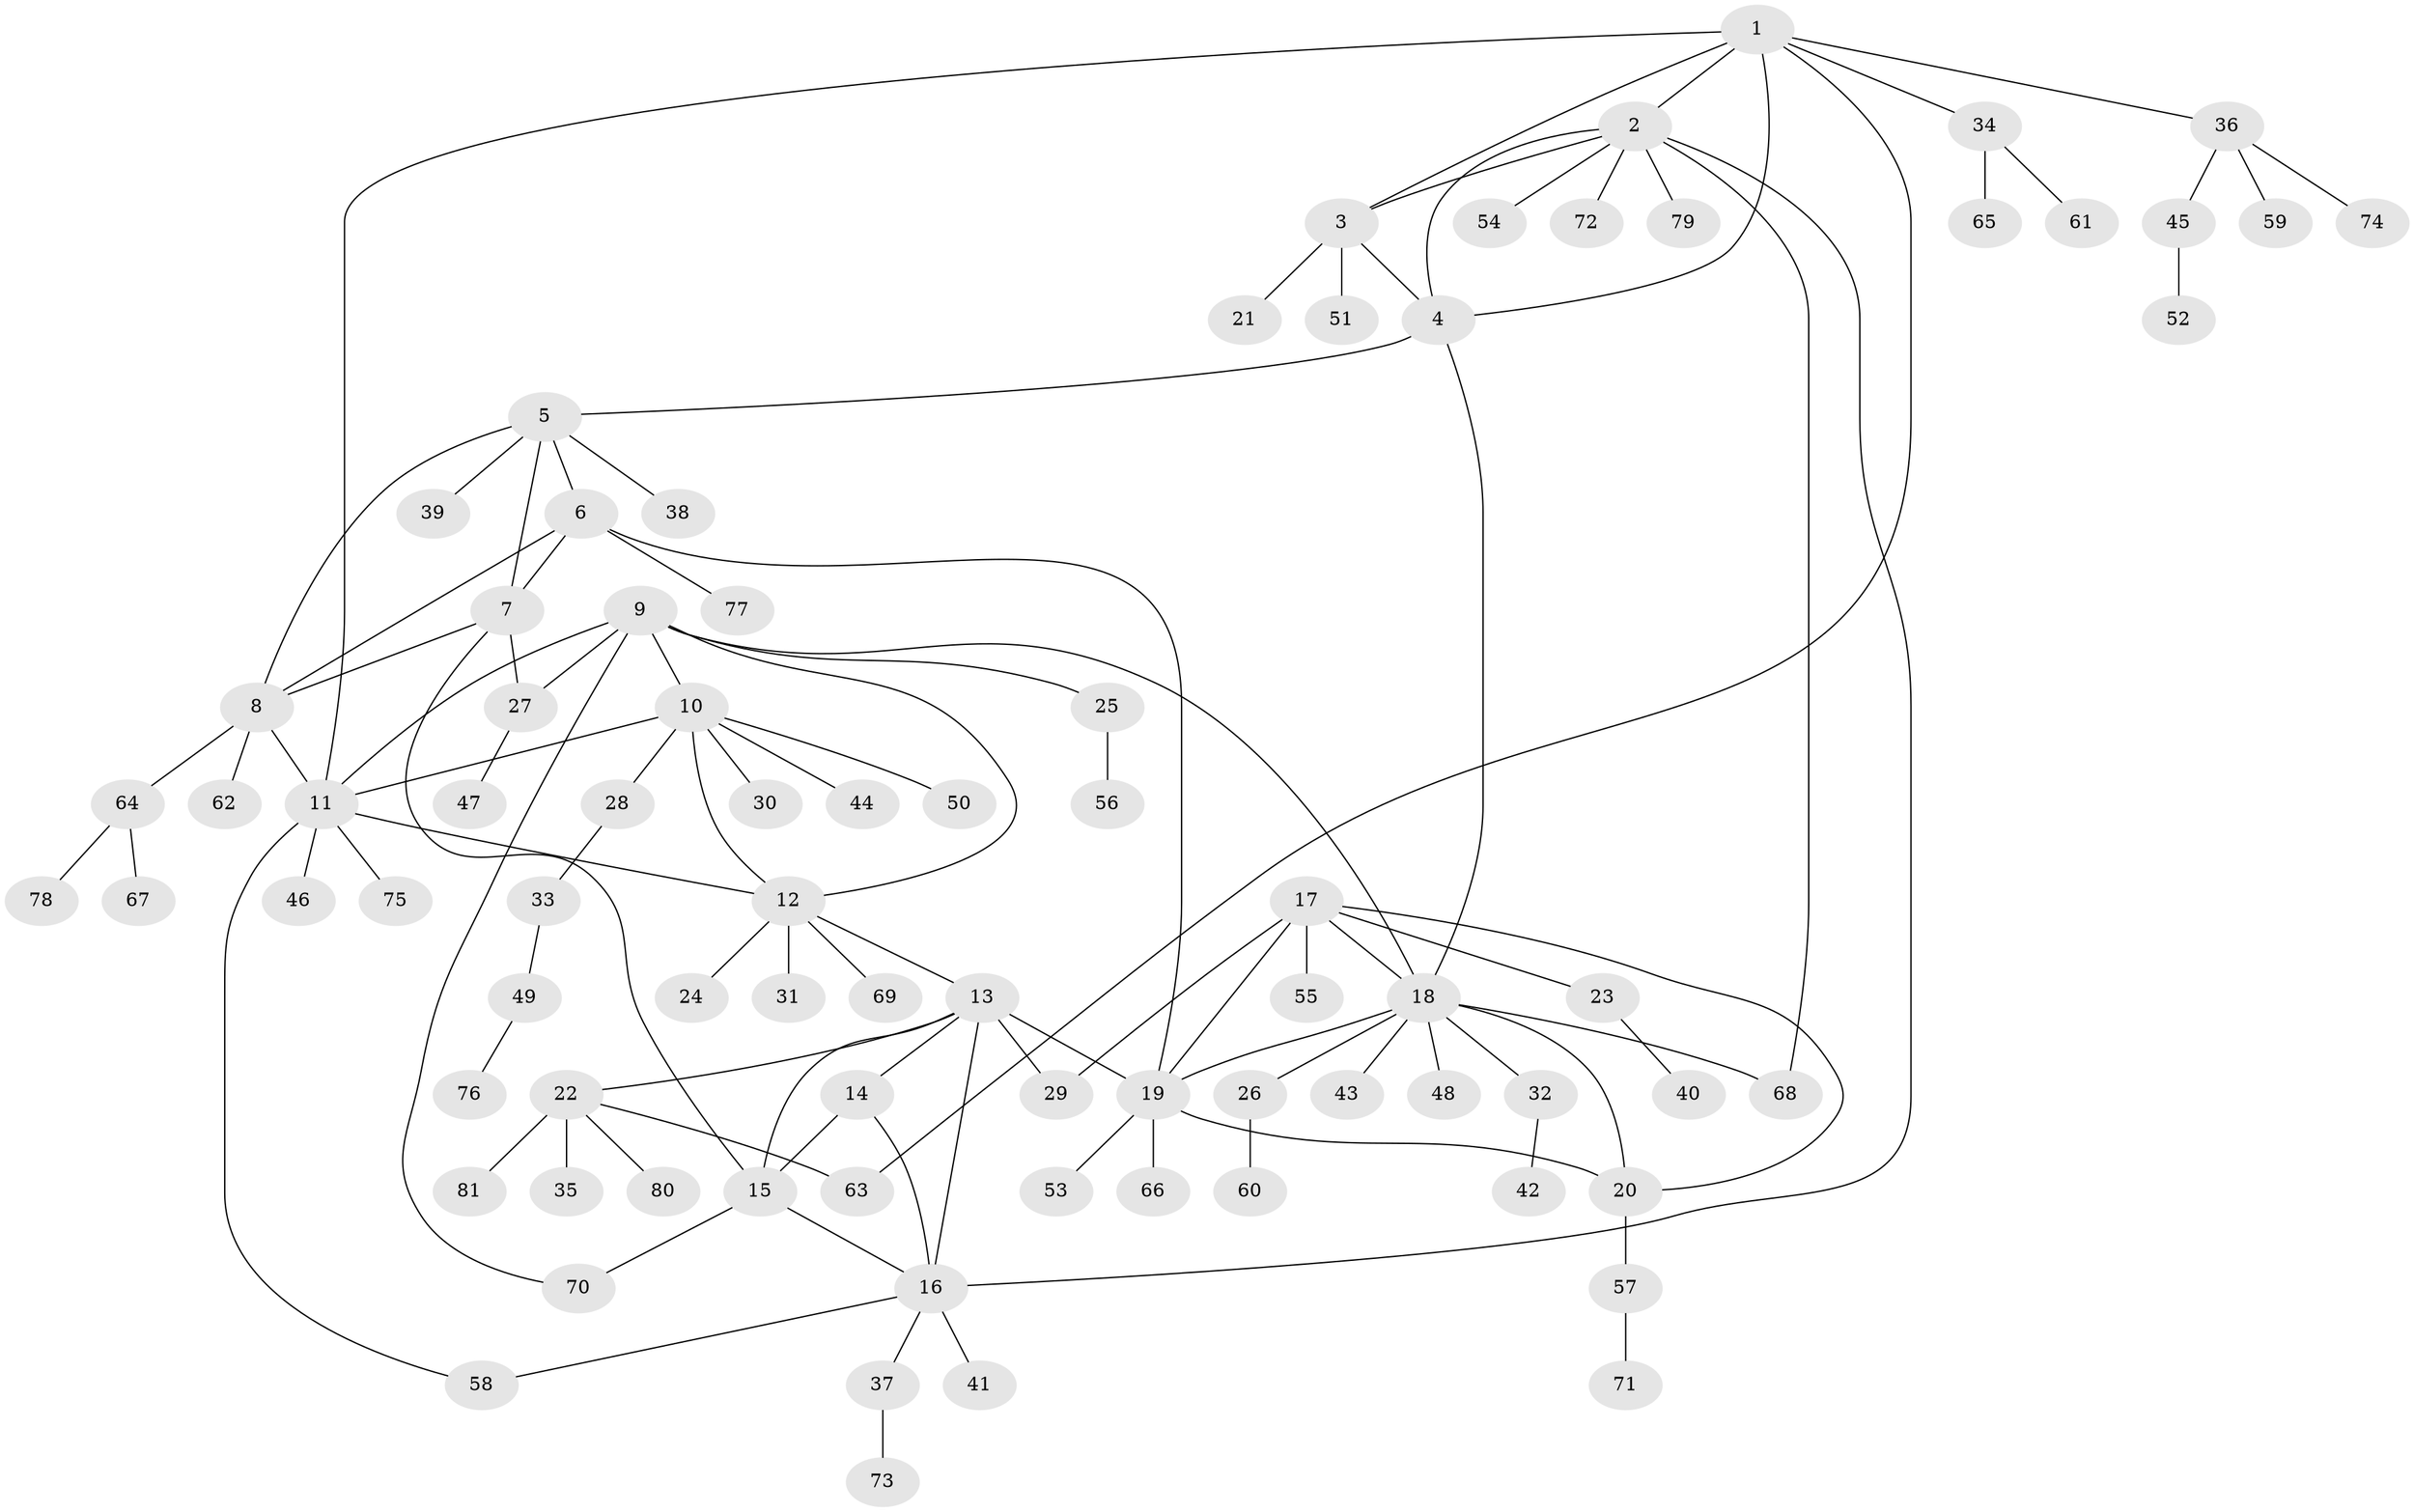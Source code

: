 // Generated by graph-tools (version 1.1) at 2025/02/03/09/25 03:02:44]
// undirected, 81 vertices, 107 edges
graph export_dot {
graph [start="1"]
  node [color=gray90,style=filled];
  1;
  2;
  3;
  4;
  5;
  6;
  7;
  8;
  9;
  10;
  11;
  12;
  13;
  14;
  15;
  16;
  17;
  18;
  19;
  20;
  21;
  22;
  23;
  24;
  25;
  26;
  27;
  28;
  29;
  30;
  31;
  32;
  33;
  34;
  35;
  36;
  37;
  38;
  39;
  40;
  41;
  42;
  43;
  44;
  45;
  46;
  47;
  48;
  49;
  50;
  51;
  52;
  53;
  54;
  55;
  56;
  57;
  58;
  59;
  60;
  61;
  62;
  63;
  64;
  65;
  66;
  67;
  68;
  69;
  70;
  71;
  72;
  73;
  74;
  75;
  76;
  77;
  78;
  79;
  80;
  81;
  1 -- 2;
  1 -- 3;
  1 -- 4;
  1 -- 11;
  1 -- 34;
  1 -- 36;
  1 -- 63;
  2 -- 3;
  2 -- 4;
  2 -- 16;
  2 -- 54;
  2 -- 68;
  2 -- 72;
  2 -- 79;
  3 -- 4;
  3 -- 21;
  3 -- 51;
  4 -- 5;
  4 -- 18;
  5 -- 6;
  5 -- 7;
  5 -- 8;
  5 -- 38;
  5 -- 39;
  6 -- 7;
  6 -- 8;
  6 -- 19;
  6 -- 77;
  7 -- 8;
  7 -- 15;
  7 -- 27;
  8 -- 11;
  8 -- 62;
  8 -- 64;
  9 -- 10;
  9 -- 11;
  9 -- 12;
  9 -- 18;
  9 -- 25;
  9 -- 27;
  9 -- 70;
  10 -- 11;
  10 -- 12;
  10 -- 28;
  10 -- 30;
  10 -- 44;
  10 -- 50;
  11 -- 12;
  11 -- 46;
  11 -- 58;
  11 -- 75;
  12 -- 13;
  12 -- 24;
  12 -- 31;
  12 -- 69;
  13 -- 14;
  13 -- 15;
  13 -- 16;
  13 -- 19;
  13 -- 22;
  13 -- 29;
  14 -- 15;
  14 -- 16;
  15 -- 16;
  15 -- 70;
  16 -- 37;
  16 -- 41;
  16 -- 58;
  17 -- 18;
  17 -- 19;
  17 -- 20;
  17 -- 23;
  17 -- 29;
  17 -- 55;
  18 -- 19;
  18 -- 20;
  18 -- 26;
  18 -- 32;
  18 -- 43;
  18 -- 48;
  18 -- 68;
  19 -- 20;
  19 -- 53;
  19 -- 66;
  20 -- 57;
  22 -- 35;
  22 -- 63;
  22 -- 80;
  22 -- 81;
  23 -- 40;
  25 -- 56;
  26 -- 60;
  27 -- 47;
  28 -- 33;
  32 -- 42;
  33 -- 49;
  34 -- 61;
  34 -- 65;
  36 -- 45;
  36 -- 59;
  36 -- 74;
  37 -- 73;
  45 -- 52;
  49 -- 76;
  57 -- 71;
  64 -- 67;
  64 -- 78;
}
